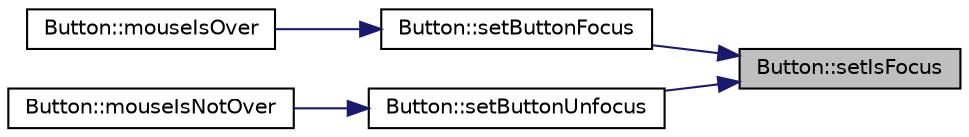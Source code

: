 digraph "Button::setIsFocus"
{
 // LATEX_PDF_SIZE
  edge [fontname="Helvetica",fontsize="10",labelfontname="Helvetica",labelfontsize="10"];
  node [fontname="Helvetica",fontsize="10",shape=record];
  rankdir="RL";
  Node1 [label="Button::setIsFocus",height=0.2,width=0.4,color="black", fillcolor="grey75", style="filled", fontcolor="black",tooltip=" "];
  Node1 -> Node2 [dir="back",color="midnightblue",fontsize="10",style="solid",fontname="Helvetica"];
  Node2 [label="Button::setButtonFocus",height=0.2,width=0.4,color="black", fillcolor="white", style="filled",URL="$class_button.html#ae553fa694c6ce78568f846ddd791e6a2",tooltip=" "];
  Node2 -> Node3 [dir="back",color="midnightblue",fontsize="10",style="solid",fontname="Helvetica"];
  Node3 [label="Button::mouseIsOver",height=0.2,width=0.4,color="black", fillcolor="white", style="filled",URL="$class_button.html#af56e575bb7162c0fd8d4957ba7d034d6",tooltip=" "];
  Node1 -> Node4 [dir="back",color="midnightblue",fontsize="10",style="solid",fontname="Helvetica"];
  Node4 [label="Button::setButtonUnfocus",height=0.2,width=0.4,color="black", fillcolor="white", style="filled",URL="$class_button.html#a8e4070b3ea3e499e805c03c2a9d0713d",tooltip=" "];
  Node4 -> Node5 [dir="back",color="midnightblue",fontsize="10",style="solid",fontname="Helvetica"];
  Node5 [label="Button::mouseIsNotOver",height=0.2,width=0.4,color="black", fillcolor="white", style="filled",URL="$class_button.html#a570ca8dd513b159a2175df0aa9ea7c54",tooltip=" "];
}
